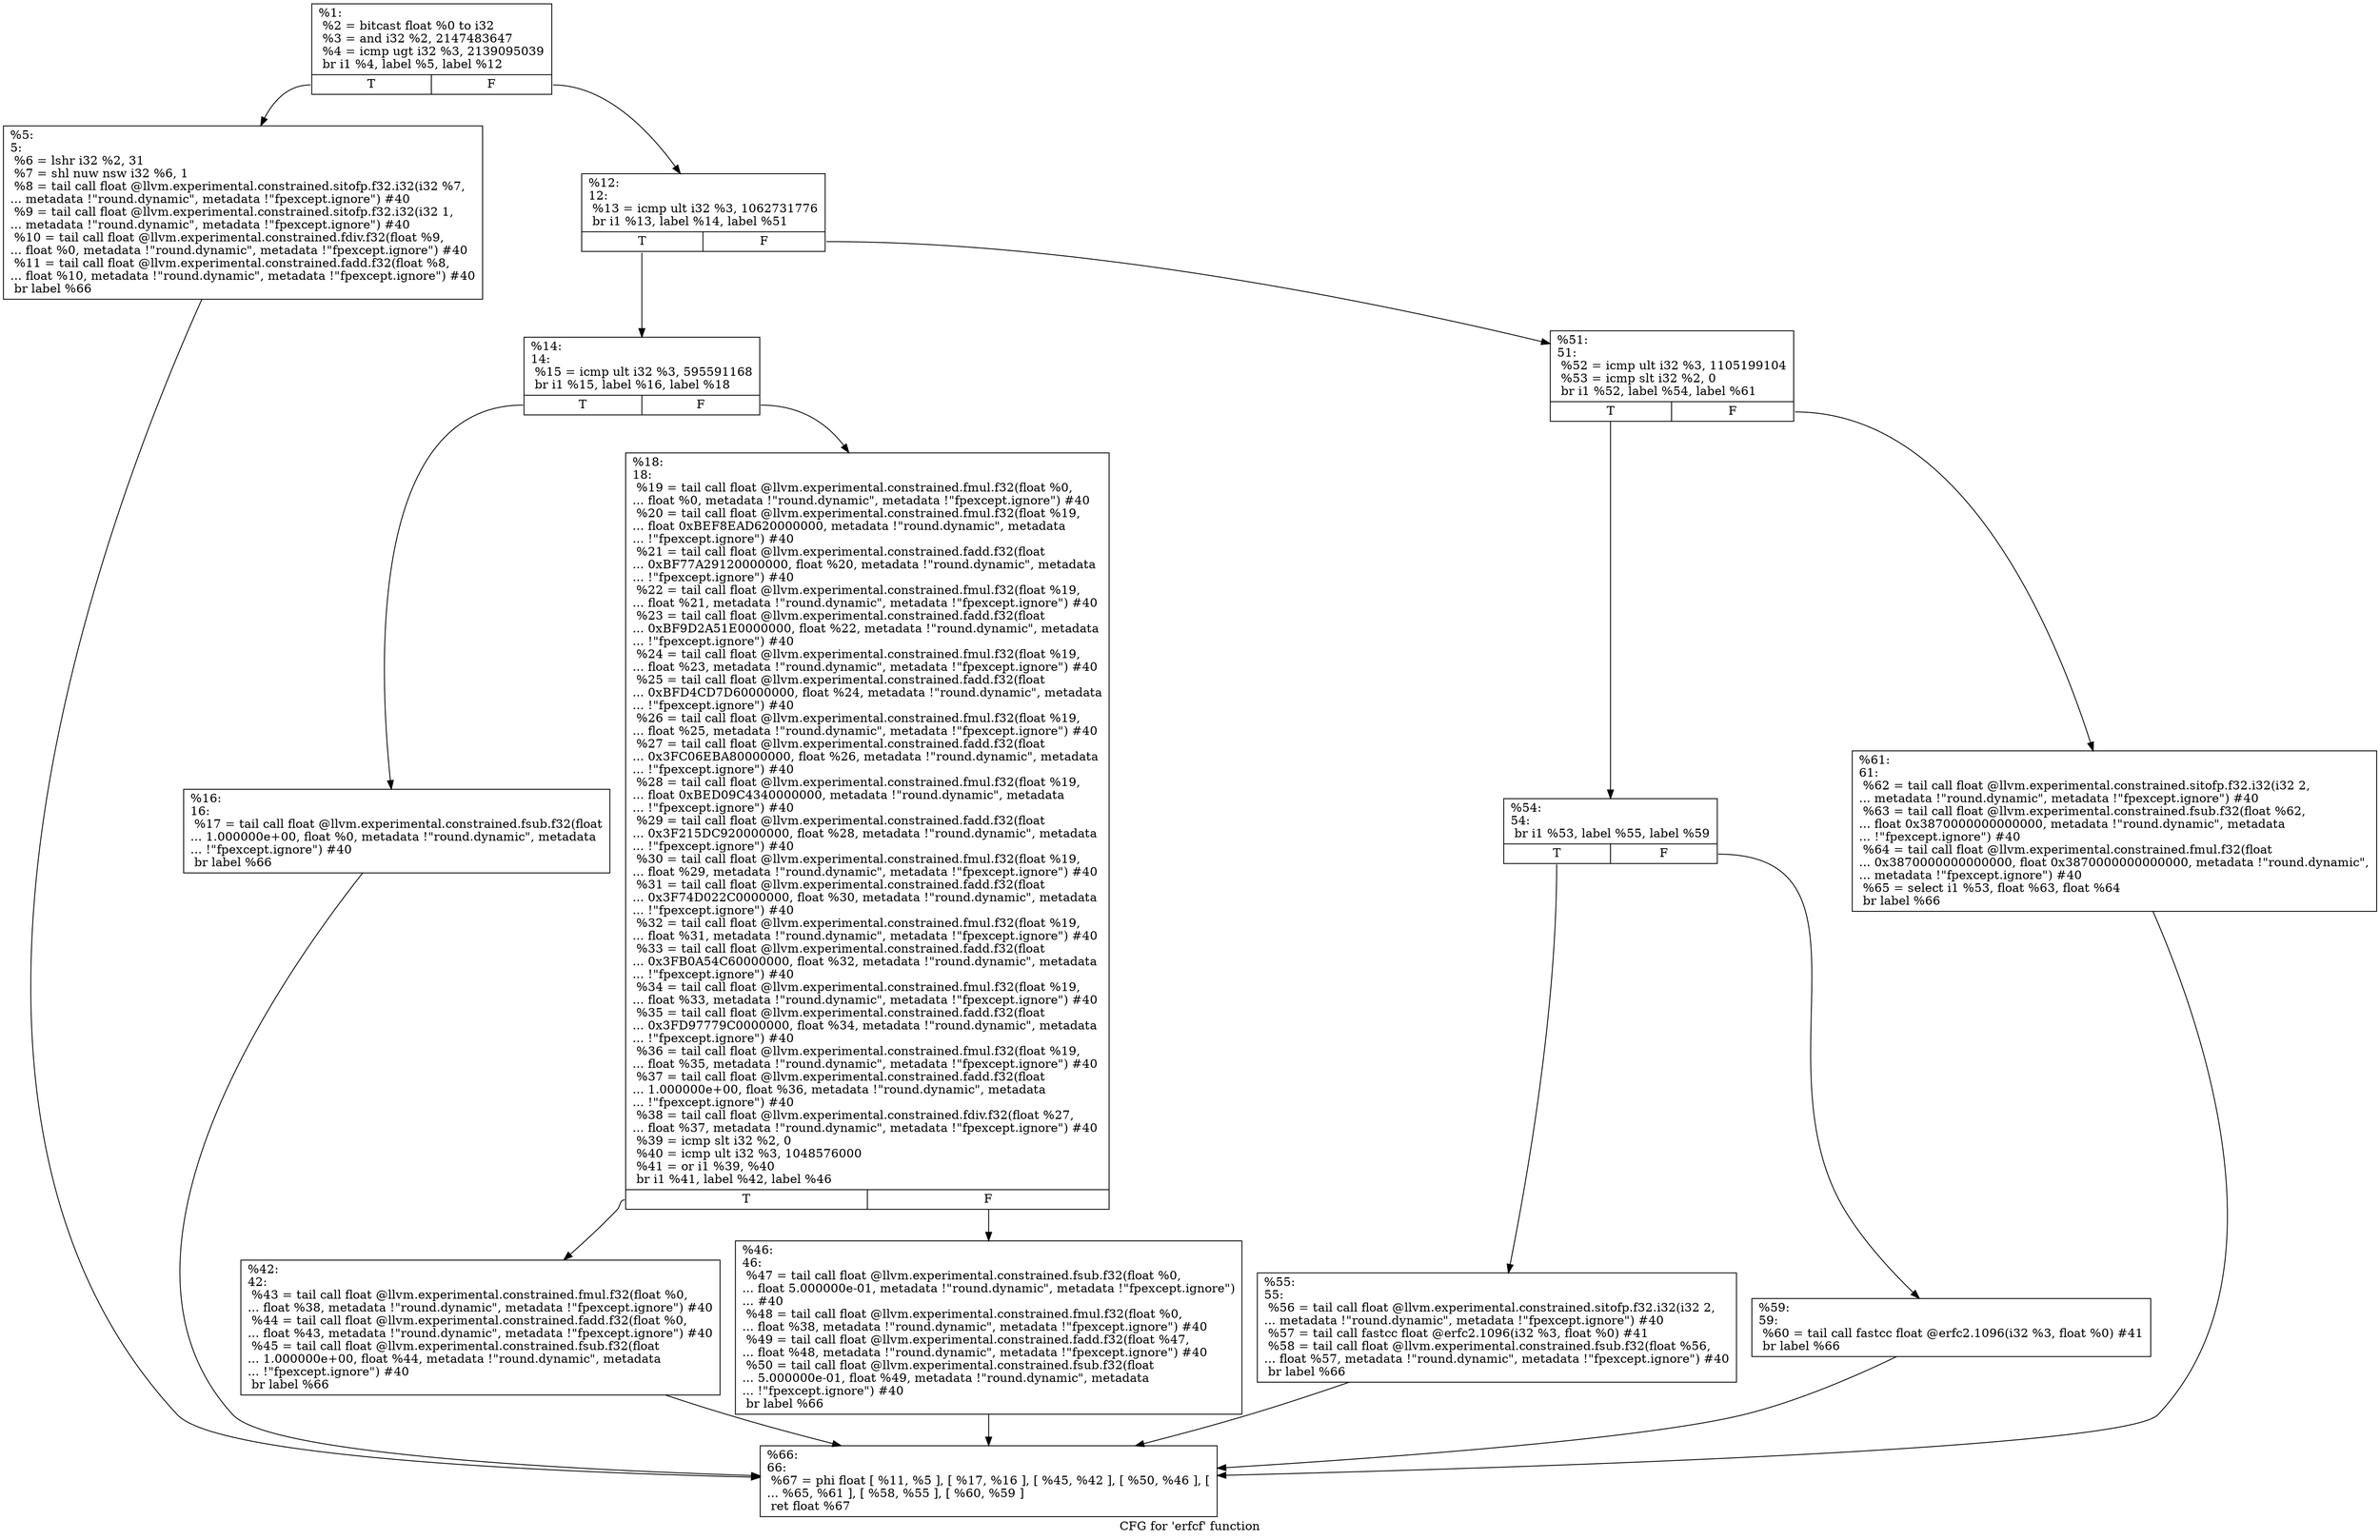 digraph "CFG for 'erfcf' function" {
	label="CFG for 'erfcf' function";

	Node0x1fa3c70 [shape=record,label="{%1:\l  %2 = bitcast float %0 to i32\l  %3 = and i32 %2, 2147483647\l  %4 = icmp ugt i32 %3, 2139095039\l  br i1 %4, label %5, label %12\l|{<s0>T|<s1>F}}"];
	Node0x1fa3c70:s0 -> Node0x1fa3cc0;
	Node0x1fa3c70:s1 -> Node0x1fa3d10;
	Node0x1fa3cc0 [shape=record,label="{%5:\l5:                                                \l  %6 = lshr i32 %2, 31\l  %7 = shl nuw nsw i32 %6, 1\l  %8 = tail call float @llvm.experimental.constrained.sitofp.f32.i32(i32 %7,\l... metadata !\"round.dynamic\", metadata !\"fpexcept.ignore\") #40\l  %9 = tail call float @llvm.experimental.constrained.sitofp.f32.i32(i32 1,\l... metadata !\"round.dynamic\", metadata !\"fpexcept.ignore\") #40\l  %10 = tail call float @llvm.experimental.constrained.fdiv.f32(float %9,\l... float %0, metadata !\"round.dynamic\", metadata !\"fpexcept.ignore\") #40\l  %11 = tail call float @llvm.experimental.constrained.fadd.f32(float %8,\l... float %10, metadata !\"round.dynamic\", metadata !\"fpexcept.ignore\") #40\l  br label %66\l}"];
	Node0x1fa3cc0 -> Node0x1fa4080;
	Node0x1fa3d10 [shape=record,label="{%12:\l12:                                               \l  %13 = icmp ult i32 %3, 1062731776\l  br i1 %13, label %14, label %51\l|{<s0>T|<s1>F}}"];
	Node0x1fa3d10:s0 -> Node0x1fa3d60;
	Node0x1fa3d10:s1 -> Node0x1fa3ef0;
	Node0x1fa3d60 [shape=record,label="{%14:\l14:                                               \l  %15 = icmp ult i32 %3, 595591168\l  br i1 %15, label %16, label %18\l|{<s0>T|<s1>F}}"];
	Node0x1fa3d60:s0 -> Node0x1fa3db0;
	Node0x1fa3d60:s1 -> Node0x1fa3e00;
	Node0x1fa3db0 [shape=record,label="{%16:\l16:                                               \l  %17 = tail call float @llvm.experimental.constrained.fsub.f32(float\l... 1.000000e+00, float %0, metadata !\"round.dynamic\", metadata\l... !\"fpexcept.ignore\") #40\l  br label %66\l}"];
	Node0x1fa3db0 -> Node0x1fa4080;
	Node0x1fa3e00 [shape=record,label="{%18:\l18:                                               \l  %19 = tail call float @llvm.experimental.constrained.fmul.f32(float %0,\l... float %0, metadata !\"round.dynamic\", metadata !\"fpexcept.ignore\") #40\l  %20 = tail call float @llvm.experimental.constrained.fmul.f32(float %19,\l... float 0xBEF8EAD620000000, metadata !\"round.dynamic\", metadata\l... !\"fpexcept.ignore\") #40\l  %21 = tail call float @llvm.experimental.constrained.fadd.f32(float\l... 0xBF77A29120000000, float %20, metadata !\"round.dynamic\", metadata\l... !\"fpexcept.ignore\") #40\l  %22 = tail call float @llvm.experimental.constrained.fmul.f32(float %19,\l... float %21, metadata !\"round.dynamic\", metadata !\"fpexcept.ignore\") #40\l  %23 = tail call float @llvm.experimental.constrained.fadd.f32(float\l... 0xBF9D2A51E0000000, float %22, metadata !\"round.dynamic\", metadata\l... !\"fpexcept.ignore\") #40\l  %24 = tail call float @llvm.experimental.constrained.fmul.f32(float %19,\l... float %23, metadata !\"round.dynamic\", metadata !\"fpexcept.ignore\") #40\l  %25 = tail call float @llvm.experimental.constrained.fadd.f32(float\l... 0xBFD4CD7D60000000, float %24, metadata !\"round.dynamic\", metadata\l... !\"fpexcept.ignore\") #40\l  %26 = tail call float @llvm.experimental.constrained.fmul.f32(float %19,\l... float %25, metadata !\"round.dynamic\", metadata !\"fpexcept.ignore\") #40\l  %27 = tail call float @llvm.experimental.constrained.fadd.f32(float\l... 0x3FC06EBA80000000, float %26, metadata !\"round.dynamic\", metadata\l... !\"fpexcept.ignore\") #40\l  %28 = tail call float @llvm.experimental.constrained.fmul.f32(float %19,\l... float 0xBED09C4340000000, metadata !\"round.dynamic\", metadata\l... !\"fpexcept.ignore\") #40\l  %29 = tail call float @llvm.experimental.constrained.fadd.f32(float\l... 0x3F215DC920000000, float %28, metadata !\"round.dynamic\", metadata\l... !\"fpexcept.ignore\") #40\l  %30 = tail call float @llvm.experimental.constrained.fmul.f32(float %19,\l... float %29, metadata !\"round.dynamic\", metadata !\"fpexcept.ignore\") #40\l  %31 = tail call float @llvm.experimental.constrained.fadd.f32(float\l... 0x3F74D022C0000000, float %30, metadata !\"round.dynamic\", metadata\l... !\"fpexcept.ignore\") #40\l  %32 = tail call float @llvm.experimental.constrained.fmul.f32(float %19,\l... float %31, metadata !\"round.dynamic\", metadata !\"fpexcept.ignore\") #40\l  %33 = tail call float @llvm.experimental.constrained.fadd.f32(float\l... 0x3FB0A54C60000000, float %32, metadata !\"round.dynamic\", metadata\l... !\"fpexcept.ignore\") #40\l  %34 = tail call float @llvm.experimental.constrained.fmul.f32(float %19,\l... float %33, metadata !\"round.dynamic\", metadata !\"fpexcept.ignore\") #40\l  %35 = tail call float @llvm.experimental.constrained.fadd.f32(float\l... 0x3FD97779C0000000, float %34, metadata !\"round.dynamic\", metadata\l... !\"fpexcept.ignore\") #40\l  %36 = tail call float @llvm.experimental.constrained.fmul.f32(float %19,\l... float %35, metadata !\"round.dynamic\", metadata !\"fpexcept.ignore\") #40\l  %37 = tail call float @llvm.experimental.constrained.fadd.f32(float\l... 1.000000e+00, float %36, metadata !\"round.dynamic\", metadata\l... !\"fpexcept.ignore\") #40\l  %38 = tail call float @llvm.experimental.constrained.fdiv.f32(float %27,\l... float %37, metadata !\"round.dynamic\", metadata !\"fpexcept.ignore\") #40\l  %39 = icmp slt i32 %2, 0\l  %40 = icmp ult i32 %3, 1048576000\l  %41 = or i1 %39, %40\l  br i1 %41, label %42, label %46\l|{<s0>T|<s1>F}}"];
	Node0x1fa3e00:s0 -> Node0x1fa3e50;
	Node0x1fa3e00:s1 -> Node0x1fa3ea0;
	Node0x1fa3e50 [shape=record,label="{%42:\l42:                                               \l  %43 = tail call float @llvm.experimental.constrained.fmul.f32(float %0,\l... float %38, metadata !\"round.dynamic\", metadata !\"fpexcept.ignore\") #40\l  %44 = tail call float @llvm.experimental.constrained.fadd.f32(float %0,\l... float %43, metadata !\"round.dynamic\", metadata !\"fpexcept.ignore\") #40\l  %45 = tail call float @llvm.experimental.constrained.fsub.f32(float\l... 1.000000e+00, float %44, metadata !\"round.dynamic\", metadata\l... !\"fpexcept.ignore\") #40\l  br label %66\l}"];
	Node0x1fa3e50 -> Node0x1fa4080;
	Node0x1fa3ea0 [shape=record,label="{%46:\l46:                                               \l  %47 = tail call float @llvm.experimental.constrained.fsub.f32(float %0,\l... float 5.000000e-01, metadata !\"round.dynamic\", metadata !\"fpexcept.ignore\")\l... #40\l  %48 = tail call float @llvm.experimental.constrained.fmul.f32(float %0,\l... float %38, metadata !\"round.dynamic\", metadata !\"fpexcept.ignore\") #40\l  %49 = tail call float @llvm.experimental.constrained.fadd.f32(float %47,\l... float %48, metadata !\"round.dynamic\", metadata !\"fpexcept.ignore\") #40\l  %50 = tail call float @llvm.experimental.constrained.fsub.f32(float\l... 5.000000e-01, float %49, metadata !\"round.dynamic\", metadata\l... !\"fpexcept.ignore\") #40\l  br label %66\l}"];
	Node0x1fa3ea0 -> Node0x1fa4080;
	Node0x1fa3ef0 [shape=record,label="{%51:\l51:                                               \l  %52 = icmp ult i32 %3, 1105199104\l  %53 = icmp slt i32 %2, 0\l  br i1 %52, label %54, label %61\l|{<s0>T|<s1>F}}"];
	Node0x1fa3ef0:s0 -> Node0x1fa3f40;
	Node0x1fa3ef0:s1 -> Node0x1fa4030;
	Node0x1fa3f40 [shape=record,label="{%54:\l54:                                               \l  br i1 %53, label %55, label %59\l|{<s0>T|<s1>F}}"];
	Node0x1fa3f40:s0 -> Node0x1fa3f90;
	Node0x1fa3f40:s1 -> Node0x1fa3fe0;
	Node0x1fa3f90 [shape=record,label="{%55:\l55:                                               \l  %56 = tail call float @llvm.experimental.constrained.sitofp.f32.i32(i32 2,\l... metadata !\"round.dynamic\", metadata !\"fpexcept.ignore\") #40\l  %57 = tail call fastcc float @erfc2.1096(i32 %3, float %0) #41\l  %58 = tail call float @llvm.experimental.constrained.fsub.f32(float %56,\l... float %57, metadata !\"round.dynamic\", metadata !\"fpexcept.ignore\") #40\l  br label %66\l}"];
	Node0x1fa3f90 -> Node0x1fa4080;
	Node0x1fa3fe0 [shape=record,label="{%59:\l59:                                               \l  %60 = tail call fastcc float @erfc2.1096(i32 %3, float %0) #41\l  br label %66\l}"];
	Node0x1fa3fe0 -> Node0x1fa4080;
	Node0x1fa4030 [shape=record,label="{%61:\l61:                                               \l  %62 = tail call float @llvm.experimental.constrained.sitofp.f32.i32(i32 2,\l... metadata !\"round.dynamic\", metadata !\"fpexcept.ignore\") #40\l  %63 = tail call float @llvm.experimental.constrained.fsub.f32(float %62,\l... float 0x3870000000000000, metadata !\"round.dynamic\", metadata\l... !\"fpexcept.ignore\") #40\l  %64 = tail call float @llvm.experimental.constrained.fmul.f32(float\l... 0x3870000000000000, float 0x3870000000000000, metadata !\"round.dynamic\",\l... metadata !\"fpexcept.ignore\") #40\l  %65 = select i1 %53, float %63, float %64\l  br label %66\l}"];
	Node0x1fa4030 -> Node0x1fa4080;
	Node0x1fa4080 [shape=record,label="{%66:\l66:                                               \l  %67 = phi float [ %11, %5 ], [ %17, %16 ], [ %45, %42 ], [ %50, %46 ], [\l... %65, %61 ], [ %58, %55 ], [ %60, %59 ]\l  ret float %67\l}"];
}
